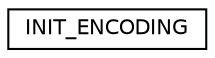 digraph "Graphical Class Hierarchy"
{
  edge [fontname="Helvetica",fontsize="10",labelfontname="Helvetica",labelfontsize="10"];
  node [fontname="Helvetica",fontsize="10",shape=record];
  rankdir="LR";
  Node1 [label="INIT_ENCODING",height=0.2,width=0.4,color="black", fillcolor="white", style="filled",URL="$struct_i_n_i_t___e_n_c_o_d_i_n_g.html"];
}
